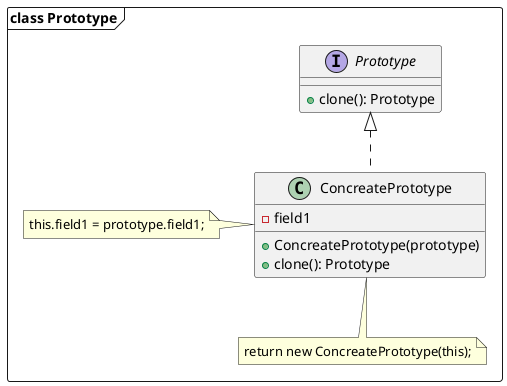 @startuml mainframe
package "class Prototype" <<Frame>> {
  interface Prototype {
    +clone(): Prototype
  }
  class ConcreatePrototype {
    -field1
    +ConcreatePrototype(prototype)
    +clone(): Prototype
  }

  Prototype <|.. ConcreatePrototype

  note left of ConcreatePrototype {
    this.field1 = prototype.field1;
  }

  note bottom of ConcreatePrototype {
    return new ConcreatePrototype(this);
  }
}
@enduml